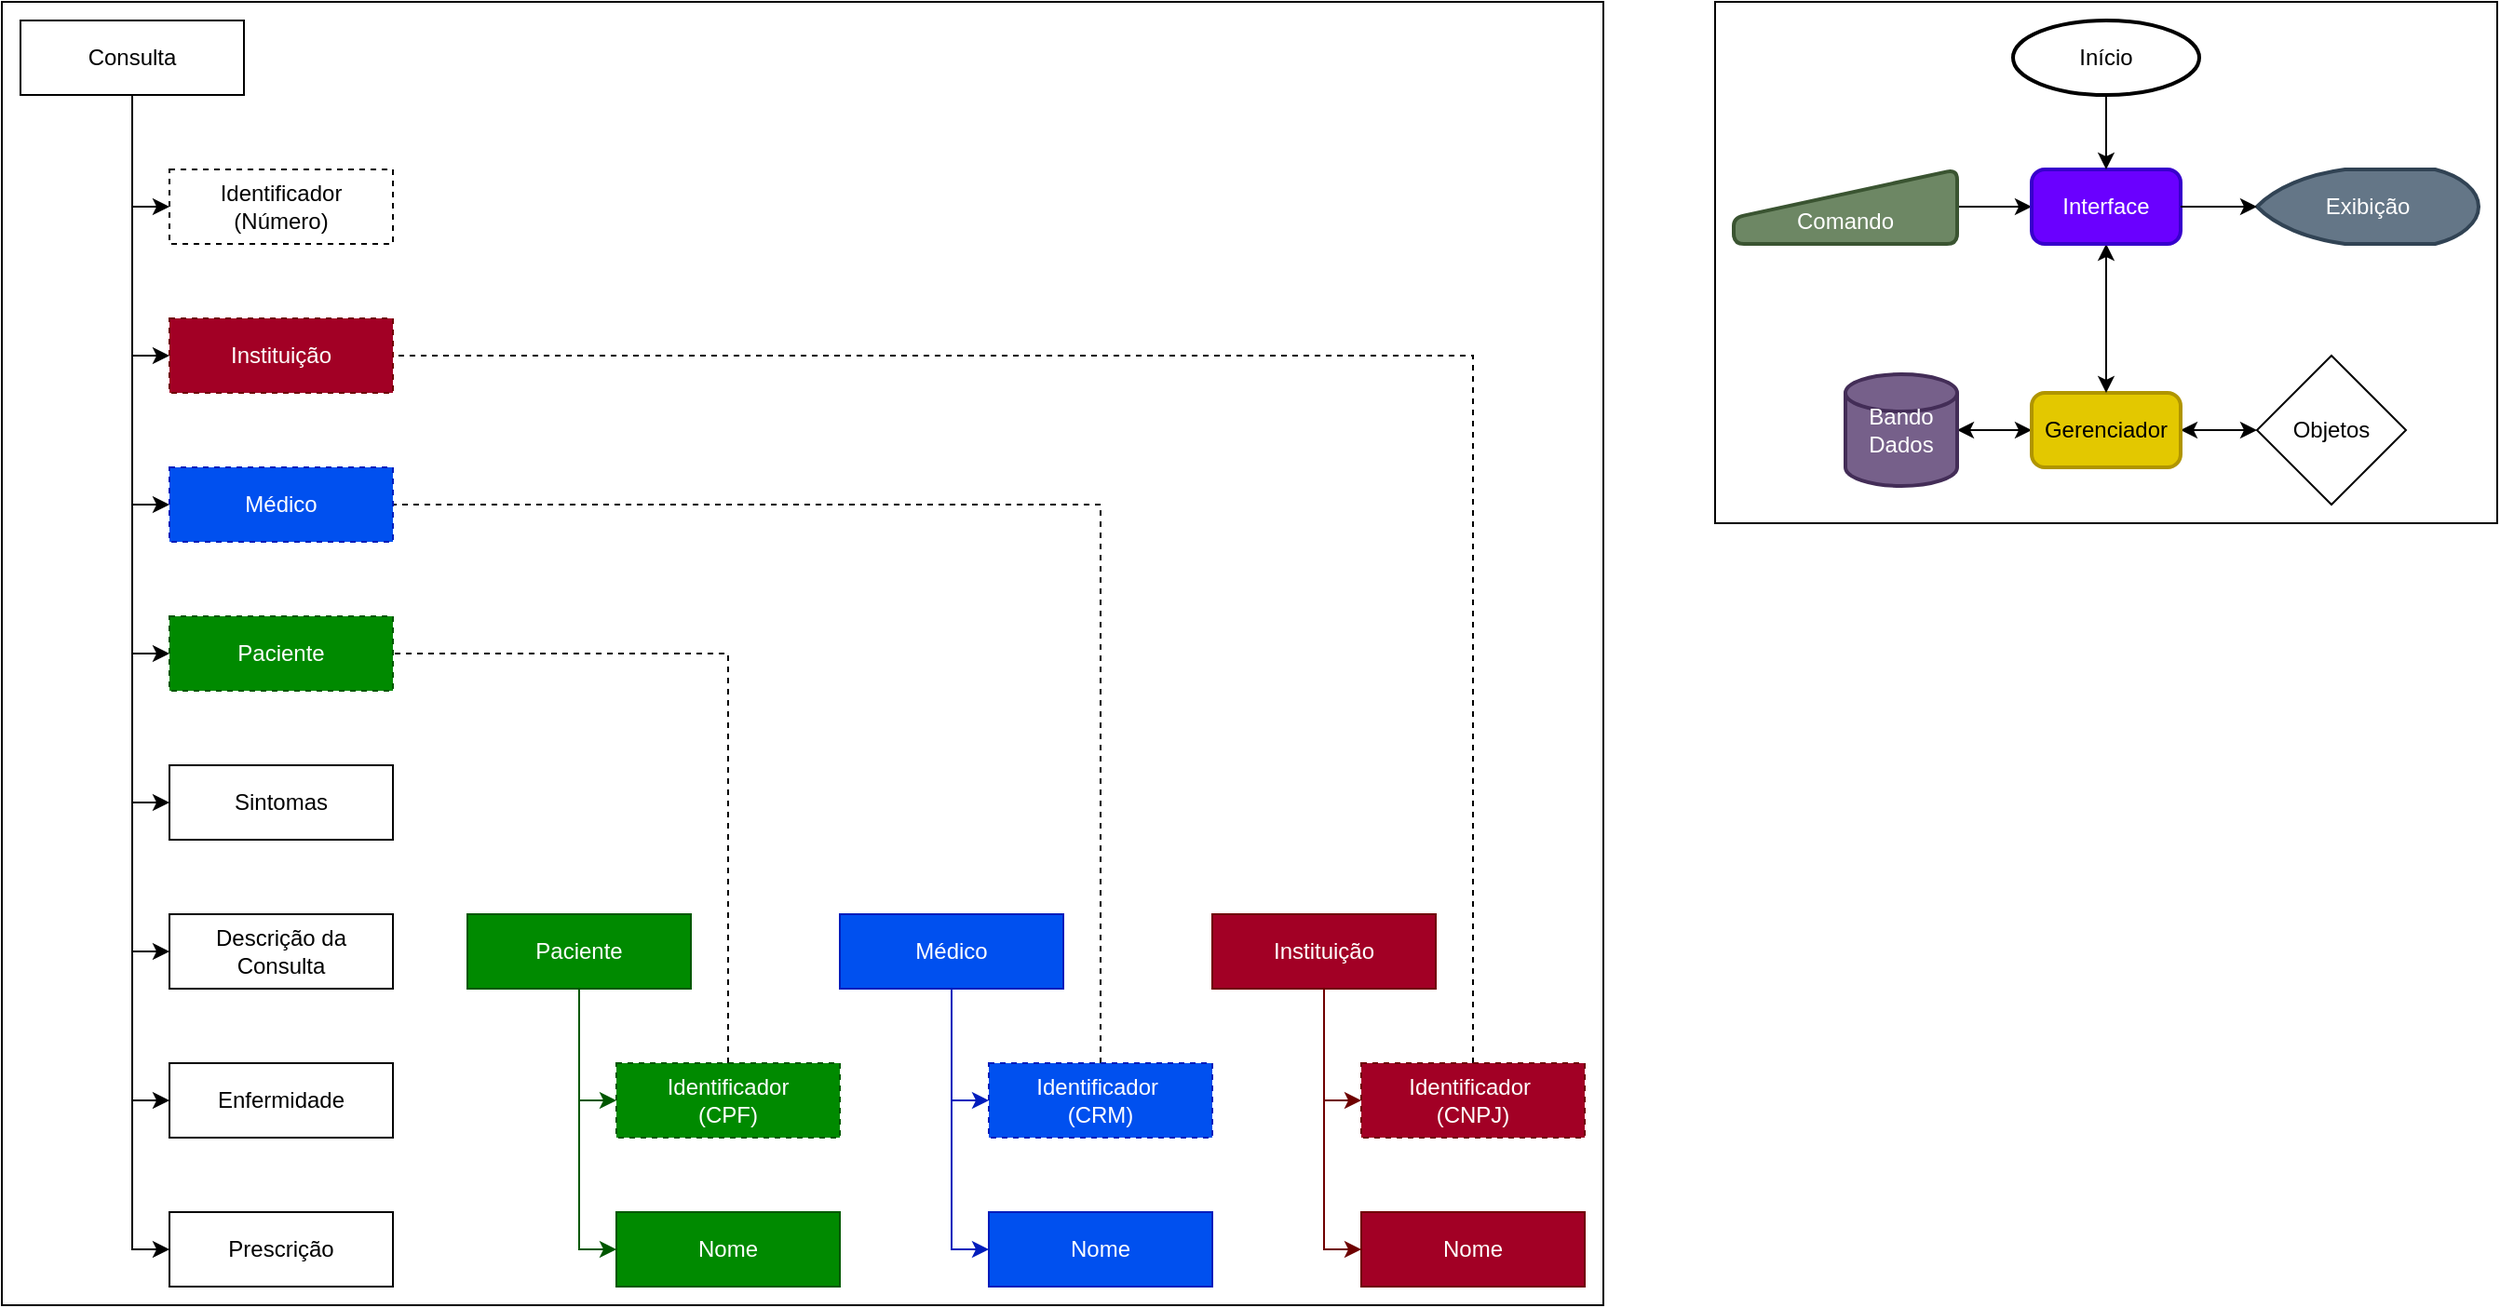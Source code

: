 <mxfile version="24.7.8">
  <diagram name="Page-1" id="Pu3ljJkV98gXxPGhZFqd">
    <mxGraphModel dx="1352" dy="783" grid="1" gridSize="10" guides="1" tooltips="1" connect="1" arrows="1" fold="1" page="1" pageScale="1" pageWidth="827" pageHeight="1169" math="0" shadow="0">
      <root>
        <mxCell id="0" />
        <mxCell id="1" parent="0" />
        <mxCell id="oKlWoWR9NMrhLDIKORoj-35" value="" style="group" vertex="1" connectable="0" parent="1">
          <mxGeometry x="950" y="30" width="420" height="280" as="geometry" />
        </mxCell>
        <mxCell id="oKlWoWR9NMrhLDIKORoj-34" value="" style="rounded=0;whiteSpace=wrap;html=1;fillColor=none;" vertex="1" parent="oKlWoWR9NMrhLDIKORoj-35">
          <mxGeometry width="420" height="280" as="geometry" />
        </mxCell>
        <mxCell id="oKlWoWR9NMrhLDIKORoj-10" value="Objetos" style="rhombus;whiteSpace=wrap;html=1;" vertex="1" parent="oKlWoWR9NMrhLDIKORoj-35">
          <mxGeometry x="291" y="190" width="80" height="80" as="geometry" />
        </mxCell>
        <mxCell id="oKlWoWR9NMrhLDIKORoj-31" style="edgeStyle=orthogonalEdgeStyle;rounded=0;orthogonalLoop=1;jettySize=auto;html=1;entryX=0;entryY=0.5;entryDx=0;entryDy=0;startArrow=classic;startFill=1;" edge="1" parent="oKlWoWR9NMrhLDIKORoj-35" source="oKlWoWR9NMrhLDIKORoj-18" target="oKlWoWR9NMrhLDIKORoj-19">
          <mxGeometry relative="1" as="geometry" />
        </mxCell>
        <mxCell id="oKlWoWR9NMrhLDIKORoj-18" value="Bando&lt;div&gt;Dados&lt;/div&gt;" style="strokeWidth=2;html=1;shape=mxgraph.flowchart.database;whiteSpace=wrap;fillColor=#76608a;fontColor=#ffffff;strokeColor=#432D57;" vertex="1" parent="oKlWoWR9NMrhLDIKORoj-35">
          <mxGeometry x="70" y="200" width="60" height="60" as="geometry" />
        </mxCell>
        <mxCell id="oKlWoWR9NMrhLDIKORoj-30" style="edgeStyle=orthogonalEdgeStyle;rounded=0;orthogonalLoop=1;jettySize=auto;html=1;entryX=0;entryY=0.5;entryDx=0;entryDy=0;endArrow=classic;endFill=1;startArrow=classic;startFill=1;" edge="1" parent="oKlWoWR9NMrhLDIKORoj-35" source="oKlWoWR9NMrhLDIKORoj-19" target="oKlWoWR9NMrhLDIKORoj-10">
          <mxGeometry relative="1" as="geometry" />
        </mxCell>
        <mxCell id="oKlWoWR9NMrhLDIKORoj-19" value="Gerenciador" style="rounded=1;whiteSpace=wrap;html=1;absoluteArcSize=1;arcSize=14;strokeWidth=2;fillColor=#e3c800;fontColor=#000000;strokeColor=#B09500;" vertex="1" parent="oKlWoWR9NMrhLDIKORoj-35">
          <mxGeometry x="170" y="210" width="80" height="40" as="geometry" />
        </mxCell>
        <mxCell id="oKlWoWR9NMrhLDIKORoj-32" style="edgeStyle=orthogonalEdgeStyle;rounded=0;orthogonalLoop=1;jettySize=auto;html=1;entryX=0;entryY=0.5;entryDx=0;entryDy=0;" edge="1" parent="oKlWoWR9NMrhLDIKORoj-35" source="oKlWoWR9NMrhLDIKORoj-20" target="oKlWoWR9NMrhLDIKORoj-21">
          <mxGeometry relative="1" as="geometry" />
        </mxCell>
        <mxCell id="oKlWoWR9NMrhLDIKORoj-20" value="&lt;div&gt;&lt;br&gt;&lt;/div&gt;Comando" style="html=1;strokeWidth=2;shape=manualInput;whiteSpace=wrap;rounded=1;size=26;arcSize=11;fillColor=#6d8764;fontColor=#ffffff;strokeColor=#3A5431;" vertex="1" parent="oKlWoWR9NMrhLDIKORoj-35">
          <mxGeometry x="10" y="90" width="120" height="40" as="geometry" />
        </mxCell>
        <mxCell id="oKlWoWR9NMrhLDIKORoj-29" style="edgeStyle=orthogonalEdgeStyle;rounded=0;orthogonalLoop=1;jettySize=auto;html=1;entryX=0.5;entryY=0;entryDx=0;entryDy=0;startArrow=classic;startFill=1;" edge="1" parent="oKlWoWR9NMrhLDIKORoj-35" source="oKlWoWR9NMrhLDIKORoj-21" target="oKlWoWR9NMrhLDIKORoj-19">
          <mxGeometry relative="1" as="geometry" />
        </mxCell>
        <mxCell id="oKlWoWR9NMrhLDIKORoj-21" value="Interface" style="rounded=1;whiteSpace=wrap;html=1;absoluteArcSize=1;arcSize=14;strokeWidth=2;fillColor=#6a00ff;fontColor=#ffffff;strokeColor=#3700CC;" vertex="1" parent="oKlWoWR9NMrhLDIKORoj-35">
          <mxGeometry x="170" y="90" width="80" height="40" as="geometry" />
        </mxCell>
        <mxCell id="oKlWoWR9NMrhLDIKORoj-22" value="Exibição" style="strokeWidth=2;html=1;shape=mxgraph.flowchart.display;whiteSpace=wrap;fillColor=#647687;fontColor=#ffffff;strokeColor=#314354;" vertex="1" parent="oKlWoWR9NMrhLDIKORoj-35">
          <mxGeometry x="291" y="90" width="119" height="40" as="geometry" />
        </mxCell>
        <mxCell id="oKlWoWR9NMrhLDIKORoj-25" style="edgeStyle=orthogonalEdgeStyle;rounded=0;orthogonalLoop=1;jettySize=auto;html=1;entryX=0.5;entryY=0;entryDx=0;entryDy=0;" edge="1" parent="oKlWoWR9NMrhLDIKORoj-35" source="oKlWoWR9NMrhLDIKORoj-24" target="oKlWoWR9NMrhLDIKORoj-21">
          <mxGeometry relative="1" as="geometry" />
        </mxCell>
        <mxCell id="oKlWoWR9NMrhLDIKORoj-24" value="Início" style="strokeWidth=2;html=1;shape=mxgraph.flowchart.start_1;whiteSpace=wrap;" vertex="1" parent="oKlWoWR9NMrhLDIKORoj-35">
          <mxGeometry x="160" y="10" width="100" height="40" as="geometry" />
        </mxCell>
        <mxCell id="oKlWoWR9NMrhLDIKORoj-28" style="edgeStyle=orthogonalEdgeStyle;rounded=0;orthogonalLoop=1;jettySize=auto;html=1;entryX=0;entryY=0.5;entryDx=0;entryDy=0;entryPerimeter=0;" edge="1" parent="oKlWoWR9NMrhLDIKORoj-35" source="oKlWoWR9NMrhLDIKORoj-21" target="oKlWoWR9NMrhLDIKORoj-22">
          <mxGeometry relative="1" as="geometry" />
        </mxCell>
        <mxCell id="oKlWoWR9NMrhLDIKORoj-37" value="" style="group" vertex="1" connectable="0" parent="1">
          <mxGeometry x="30" y="30" width="860" height="700" as="geometry" />
        </mxCell>
        <mxCell id="oKlWoWR9NMrhLDIKORoj-36" value="" style="rounded=0;whiteSpace=wrap;html=1;fillColor=none;" vertex="1" parent="oKlWoWR9NMrhLDIKORoj-37">
          <mxGeometry width="860" height="700" as="geometry" />
        </mxCell>
        <mxCell id="dhuc0LIk_MqrpKOAlrgo-14" style="edgeStyle=orthogonalEdgeStyle;rounded=0;orthogonalLoop=1;jettySize=auto;html=1;entryX=0;entryY=0.5;entryDx=0;entryDy=0;fillColor=#a20025;strokeColor=#6F0000;" parent="oKlWoWR9NMrhLDIKORoj-37" source="dhuc0LIk_MqrpKOAlrgo-2" target="dhuc0LIk_MqrpKOAlrgo-13" edge="1">
          <mxGeometry relative="1" as="geometry" />
        </mxCell>
        <mxCell id="dhuc0LIk_MqrpKOAlrgo-16" style="edgeStyle=orthogonalEdgeStyle;rounded=0;orthogonalLoop=1;jettySize=auto;html=1;entryX=0;entryY=0.5;entryDx=0;entryDy=0;fillColor=#a20025;strokeColor=#6F0000;" parent="oKlWoWR9NMrhLDIKORoj-37" source="dhuc0LIk_MqrpKOAlrgo-2" target="dhuc0LIk_MqrpKOAlrgo-15" edge="1">
          <mxGeometry relative="1" as="geometry" />
        </mxCell>
        <mxCell id="dhuc0LIk_MqrpKOAlrgo-2" value="Instituição" style="rounded=0;whiteSpace=wrap;html=1;fillColor=#a20025;fontColor=#ffffff;strokeColor=#6F0000;" parent="oKlWoWR9NMrhLDIKORoj-37" vertex="1">
          <mxGeometry x="650" y="490" width="120" height="40" as="geometry" />
        </mxCell>
        <mxCell id="dhuc0LIk_MqrpKOAlrgo-13" value="Nome" style="rounded=0;whiteSpace=wrap;html=1;fillColor=#a20025;fontColor=#ffffff;strokeColor=#6F0000;" parent="oKlWoWR9NMrhLDIKORoj-37" vertex="1">
          <mxGeometry x="730" y="650" width="120" height="40" as="geometry" />
        </mxCell>
        <mxCell id="oKlWoWR9NMrhLDIKORoj-9" style="edgeStyle=orthogonalEdgeStyle;rounded=0;orthogonalLoop=1;jettySize=auto;html=1;entryX=1;entryY=0.5;entryDx=0;entryDy=0;exitX=0.5;exitY=0;exitDx=0;exitDy=0;dashed=1;endArrow=none;endFill=0;" edge="1" parent="oKlWoWR9NMrhLDIKORoj-37" source="dhuc0LIk_MqrpKOAlrgo-15" target="y1_kNNUqAUPiW4P1-z1A-14">
          <mxGeometry relative="1" as="geometry" />
        </mxCell>
        <mxCell id="dhuc0LIk_MqrpKOAlrgo-15" value="Identificador&amp;nbsp;&lt;div&gt;(CNPJ)&lt;/div&gt;" style="rounded=0;whiteSpace=wrap;html=1;dashed=1;fillColor=#a20025;fontColor=#ffffff;strokeColor=#6F0000;" parent="oKlWoWR9NMrhLDIKORoj-37" vertex="1">
          <mxGeometry x="730" y="570" width="120" height="40" as="geometry" />
        </mxCell>
        <mxCell id="GEEebQdDyyAj3zyegDFC-12" style="edgeStyle=orthogonalEdgeStyle;rounded=0;orthogonalLoop=1;jettySize=auto;html=1;entryX=0;entryY=0.5;entryDx=0;entryDy=0;fillColor=#0050ef;strokeColor=#001DBC;" parent="oKlWoWR9NMrhLDIKORoj-37" source="GEEebQdDyyAj3zyegDFC-5" target="GEEebQdDyyAj3zyegDFC-6" edge="1">
          <mxGeometry relative="1" as="geometry" />
        </mxCell>
        <mxCell id="GEEebQdDyyAj3zyegDFC-13" style="edgeStyle=orthogonalEdgeStyle;rounded=0;orthogonalLoop=1;jettySize=auto;html=1;entryX=0;entryY=0.5;entryDx=0;entryDy=0;fillColor=#0050ef;strokeColor=#001DBC;" parent="oKlWoWR9NMrhLDIKORoj-37" source="GEEebQdDyyAj3zyegDFC-5" target="GEEebQdDyyAj3zyegDFC-11" edge="1">
          <mxGeometry relative="1" as="geometry" />
        </mxCell>
        <mxCell id="GEEebQdDyyAj3zyegDFC-5" value="Médico" style="rounded=0;whiteSpace=wrap;html=1;fillColor=#0050ef;fontColor=#ffffff;strokeColor=#001DBC;" parent="oKlWoWR9NMrhLDIKORoj-37" vertex="1">
          <mxGeometry x="450" y="490" width="120" height="40" as="geometry" />
        </mxCell>
        <mxCell id="GEEebQdDyyAj3zyegDFC-6" value="Nome" style="rounded=0;whiteSpace=wrap;html=1;fillColor=#0050ef;fontColor=#ffffff;strokeColor=#001DBC;" parent="oKlWoWR9NMrhLDIKORoj-37" vertex="1">
          <mxGeometry x="530" y="650" width="120" height="40" as="geometry" />
        </mxCell>
        <mxCell id="GEEebQdDyyAj3zyegDFC-19" style="edgeStyle=orthogonalEdgeStyle;rounded=0;orthogonalLoop=1;jettySize=auto;html=1;entryX=0;entryY=0.5;entryDx=0;entryDy=0;fillColor=#008a00;strokeColor=#005700;" parent="oKlWoWR9NMrhLDIKORoj-37" source="GEEebQdDyyAj3zyegDFC-8" target="GEEebQdDyyAj3zyegDFC-9" edge="1">
          <mxGeometry relative="1" as="geometry" />
        </mxCell>
        <mxCell id="GEEebQdDyyAj3zyegDFC-20" style="edgeStyle=orthogonalEdgeStyle;rounded=0;orthogonalLoop=1;jettySize=auto;html=1;entryX=0;entryY=0.5;entryDx=0;entryDy=0;fillColor=#008a00;strokeColor=#005700;" parent="oKlWoWR9NMrhLDIKORoj-37" source="GEEebQdDyyAj3zyegDFC-8" target="GEEebQdDyyAj3zyegDFC-10" edge="1">
          <mxGeometry relative="1" as="geometry" />
        </mxCell>
        <mxCell id="GEEebQdDyyAj3zyegDFC-8" value="Paciente" style="rounded=0;whiteSpace=wrap;html=1;fillColor=#008a00;fontColor=#ffffff;strokeColor=#005700;" parent="oKlWoWR9NMrhLDIKORoj-37" vertex="1">
          <mxGeometry x="250" y="490" width="120" height="40" as="geometry" />
        </mxCell>
        <mxCell id="GEEebQdDyyAj3zyegDFC-9" value="Nome" style="rounded=0;whiteSpace=wrap;html=1;fillColor=#008a00;fontColor=#ffffff;strokeColor=#005700;" parent="oKlWoWR9NMrhLDIKORoj-37" vertex="1">
          <mxGeometry x="330" y="650" width="120" height="40" as="geometry" />
        </mxCell>
        <mxCell id="oKlWoWR9NMrhLDIKORoj-8" style="edgeStyle=orthogonalEdgeStyle;rounded=0;orthogonalLoop=1;jettySize=auto;html=1;entryX=1;entryY=0.5;entryDx=0;entryDy=0;exitX=0.5;exitY=0;exitDx=0;exitDy=0;dashed=1;endArrow=none;endFill=0;" edge="1" parent="oKlWoWR9NMrhLDIKORoj-37" source="GEEebQdDyyAj3zyegDFC-10" target="44a5met547eTB0l7Rw-a-1">
          <mxGeometry relative="1" as="geometry" />
        </mxCell>
        <mxCell id="GEEebQdDyyAj3zyegDFC-10" value="Identificador&lt;div&gt;(CPF)&lt;/div&gt;" style="rounded=0;whiteSpace=wrap;html=1;dashed=1;fillColor=#008a00;fontColor=#ffffff;strokeColor=#005700;" parent="oKlWoWR9NMrhLDIKORoj-37" vertex="1">
          <mxGeometry x="330" y="570" width="120" height="40" as="geometry" />
        </mxCell>
        <mxCell id="oKlWoWR9NMrhLDIKORoj-7" style="edgeStyle=orthogonalEdgeStyle;rounded=0;orthogonalLoop=1;jettySize=auto;html=1;entryX=1;entryY=0.5;entryDx=0;entryDy=0;exitX=0.5;exitY=0;exitDx=0;exitDy=0;dashed=1;endArrow=none;endFill=0;" edge="1" parent="oKlWoWR9NMrhLDIKORoj-37" source="GEEebQdDyyAj3zyegDFC-11" target="44a5met547eTB0l7Rw-a-2">
          <mxGeometry relative="1" as="geometry" />
        </mxCell>
        <mxCell id="GEEebQdDyyAj3zyegDFC-11" value="Identificador&amp;nbsp;&lt;div&gt;(CRM)&lt;/div&gt;" style="rounded=0;whiteSpace=wrap;html=1;dashed=1;fillColor=#0050ef;fontColor=#ffffff;strokeColor=#001DBC;" parent="oKlWoWR9NMrhLDIKORoj-37" vertex="1">
          <mxGeometry x="530" y="570" width="120" height="40" as="geometry" />
        </mxCell>
        <mxCell id="44a5met547eTB0l7Rw-a-5" style="edgeStyle=orthogonalEdgeStyle;rounded=0;orthogonalLoop=1;jettySize=auto;html=1;entryX=0;entryY=0.5;entryDx=0;entryDy=0;" parent="oKlWoWR9NMrhLDIKORoj-37" source="GEEebQdDyyAj3zyegDFC-33" target="44a5met547eTB0l7Rw-a-2" edge="1">
          <mxGeometry relative="1" as="geometry" />
        </mxCell>
        <mxCell id="44a5met547eTB0l7Rw-a-6" style="edgeStyle=orthogonalEdgeStyle;rounded=0;orthogonalLoop=1;jettySize=auto;html=1;entryX=0;entryY=0.5;entryDx=0;entryDy=0;" parent="oKlWoWR9NMrhLDIKORoj-37" source="GEEebQdDyyAj3zyegDFC-33" target="44a5met547eTB0l7Rw-a-1" edge="1">
          <mxGeometry relative="1" as="geometry" />
        </mxCell>
        <mxCell id="44a5met547eTB0l7Rw-a-49" style="edgeStyle=orthogonalEdgeStyle;rounded=0;orthogonalLoop=1;jettySize=auto;html=1;entryX=0;entryY=0.5;entryDx=0;entryDy=0;" parent="oKlWoWR9NMrhLDIKORoj-37" source="GEEebQdDyyAj3zyegDFC-33" target="44a5met547eTB0l7Rw-a-48" edge="1">
          <mxGeometry relative="1" as="geometry" />
        </mxCell>
        <mxCell id="y1_kNNUqAUPiW4P1-z1A-15" style="edgeStyle=orthogonalEdgeStyle;rounded=0;orthogonalLoop=1;jettySize=auto;html=1;entryX=0;entryY=0.5;entryDx=0;entryDy=0;" parent="oKlWoWR9NMrhLDIKORoj-37" source="GEEebQdDyyAj3zyegDFC-33" target="y1_kNNUqAUPiW4P1-z1A-14" edge="1">
          <mxGeometry relative="1" as="geometry" />
        </mxCell>
        <mxCell id="oKlWoWR9NMrhLDIKORoj-2" style="edgeStyle=orthogonalEdgeStyle;rounded=0;orthogonalLoop=1;jettySize=auto;html=1;entryX=0;entryY=0.5;entryDx=0;entryDy=0;" edge="1" parent="oKlWoWR9NMrhLDIKORoj-37" source="GEEebQdDyyAj3zyegDFC-33" target="44a5met547eTB0l7Rw-a-13">
          <mxGeometry relative="1" as="geometry" />
        </mxCell>
        <mxCell id="oKlWoWR9NMrhLDIKORoj-3" style="edgeStyle=orthogonalEdgeStyle;rounded=0;orthogonalLoop=1;jettySize=auto;html=1;entryX=0;entryY=0.5;entryDx=0;entryDy=0;" edge="1" parent="oKlWoWR9NMrhLDIKORoj-37" source="GEEebQdDyyAj3zyegDFC-33" target="44a5met547eTB0l7Rw-a-15">
          <mxGeometry relative="1" as="geometry" />
        </mxCell>
        <mxCell id="oKlWoWR9NMrhLDIKORoj-4" style="edgeStyle=orthogonalEdgeStyle;rounded=0;orthogonalLoop=1;jettySize=auto;html=1;entryX=0;entryY=0.5;entryDx=0;entryDy=0;" edge="1" parent="oKlWoWR9NMrhLDIKORoj-37" source="GEEebQdDyyAj3zyegDFC-33" target="44a5met547eTB0l7Rw-a-14">
          <mxGeometry relative="1" as="geometry" />
        </mxCell>
        <mxCell id="oKlWoWR9NMrhLDIKORoj-5" style="edgeStyle=orthogonalEdgeStyle;rounded=0;orthogonalLoop=1;jettySize=auto;html=1;entryX=0;entryY=0.5;entryDx=0;entryDy=0;" edge="1" parent="oKlWoWR9NMrhLDIKORoj-37" source="GEEebQdDyyAj3zyegDFC-33" target="44a5met547eTB0l7Rw-a-16">
          <mxGeometry relative="1" as="geometry" />
        </mxCell>
        <mxCell id="GEEebQdDyyAj3zyegDFC-33" value="Consulta" style="rounded=0;whiteSpace=wrap;html=1;" parent="oKlWoWR9NMrhLDIKORoj-37" vertex="1">
          <mxGeometry x="10" y="10" width="120" height="40" as="geometry" />
        </mxCell>
        <mxCell id="44a5met547eTB0l7Rw-a-1" value="Paciente" style="rounded=0;whiteSpace=wrap;html=1;dashed=1;fillColor=#008a00;fontColor=#ffffff;strokeColor=#005700;" parent="oKlWoWR9NMrhLDIKORoj-37" vertex="1">
          <mxGeometry x="90" y="330" width="120" height="40" as="geometry" />
        </mxCell>
        <mxCell id="44a5met547eTB0l7Rw-a-2" value="Médico" style="rounded=0;whiteSpace=wrap;html=1;dashed=1;fillColor=#0050ef;fontColor=#ffffff;strokeColor=#001DBC;" parent="oKlWoWR9NMrhLDIKORoj-37" vertex="1">
          <mxGeometry x="90" y="250" width="120" height="40" as="geometry" />
        </mxCell>
        <mxCell id="44a5met547eTB0l7Rw-a-13" value="Sintomas" style="rounded=0;whiteSpace=wrap;html=1;" parent="oKlWoWR9NMrhLDIKORoj-37" vertex="1">
          <mxGeometry x="90" y="410" width="120" height="40" as="geometry" />
        </mxCell>
        <mxCell id="44a5met547eTB0l7Rw-a-14" value="Enfermidade" style="rounded=0;whiteSpace=wrap;html=1;" parent="oKlWoWR9NMrhLDIKORoj-37" vertex="1">
          <mxGeometry x="90" y="570" width="120" height="40" as="geometry" />
        </mxCell>
        <mxCell id="44a5met547eTB0l7Rw-a-15" value="Descrição da Consulta" style="rounded=0;whiteSpace=wrap;html=1;" parent="oKlWoWR9NMrhLDIKORoj-37" vertex="1">
          <mxGeometry x="90" y="490" width="120" height="40" as="geometry" />
        </mxCell>
        <mxCell id="44a5met547eTB0l7Rw-a-16" value="Prescrição" style="rounded=0;whiteSpace=wrap;html=1;" parent="oKlWoWR9NMrhLDIKORoj-37" vertex="1">
          <mxGeometry x="90" y="650" width="120" height="40" as="geometry" />
        </mxCell>
        <mxCell id="44a5met547eTB0l7Rw-a-48" value="Identificador&lt;div&gt;(Número)&lt;/div&gt;" style="rounded=0;whiteSpace=wrap;html=1;dashed=1;" parent="oKlWoWR9NMrhLDIKORoj-37" vertex="1">
          <mxGeometry x="90" y="90" width="120" height="40" as="geometry" />
        </mxCell>
        <mxCell id="y1_kNNUqAUPiW4P1-z1A-14" value="Instituição" style="rounded=0;whiteSpace=wrap;html=1;dashed=1;fillColor=#a20025;fontColor=#ffffff;strokeColor=#6F0000;" parent="oKlWoWR9NMrhLDIKORoj-37" vertex="1">
          <mxGeometry x="90" y="170" width="120" height="40" as="geometry" />
        </mxCell>
      </root>
    </mxGraphModel>
  </diagram>
</mxfile>
